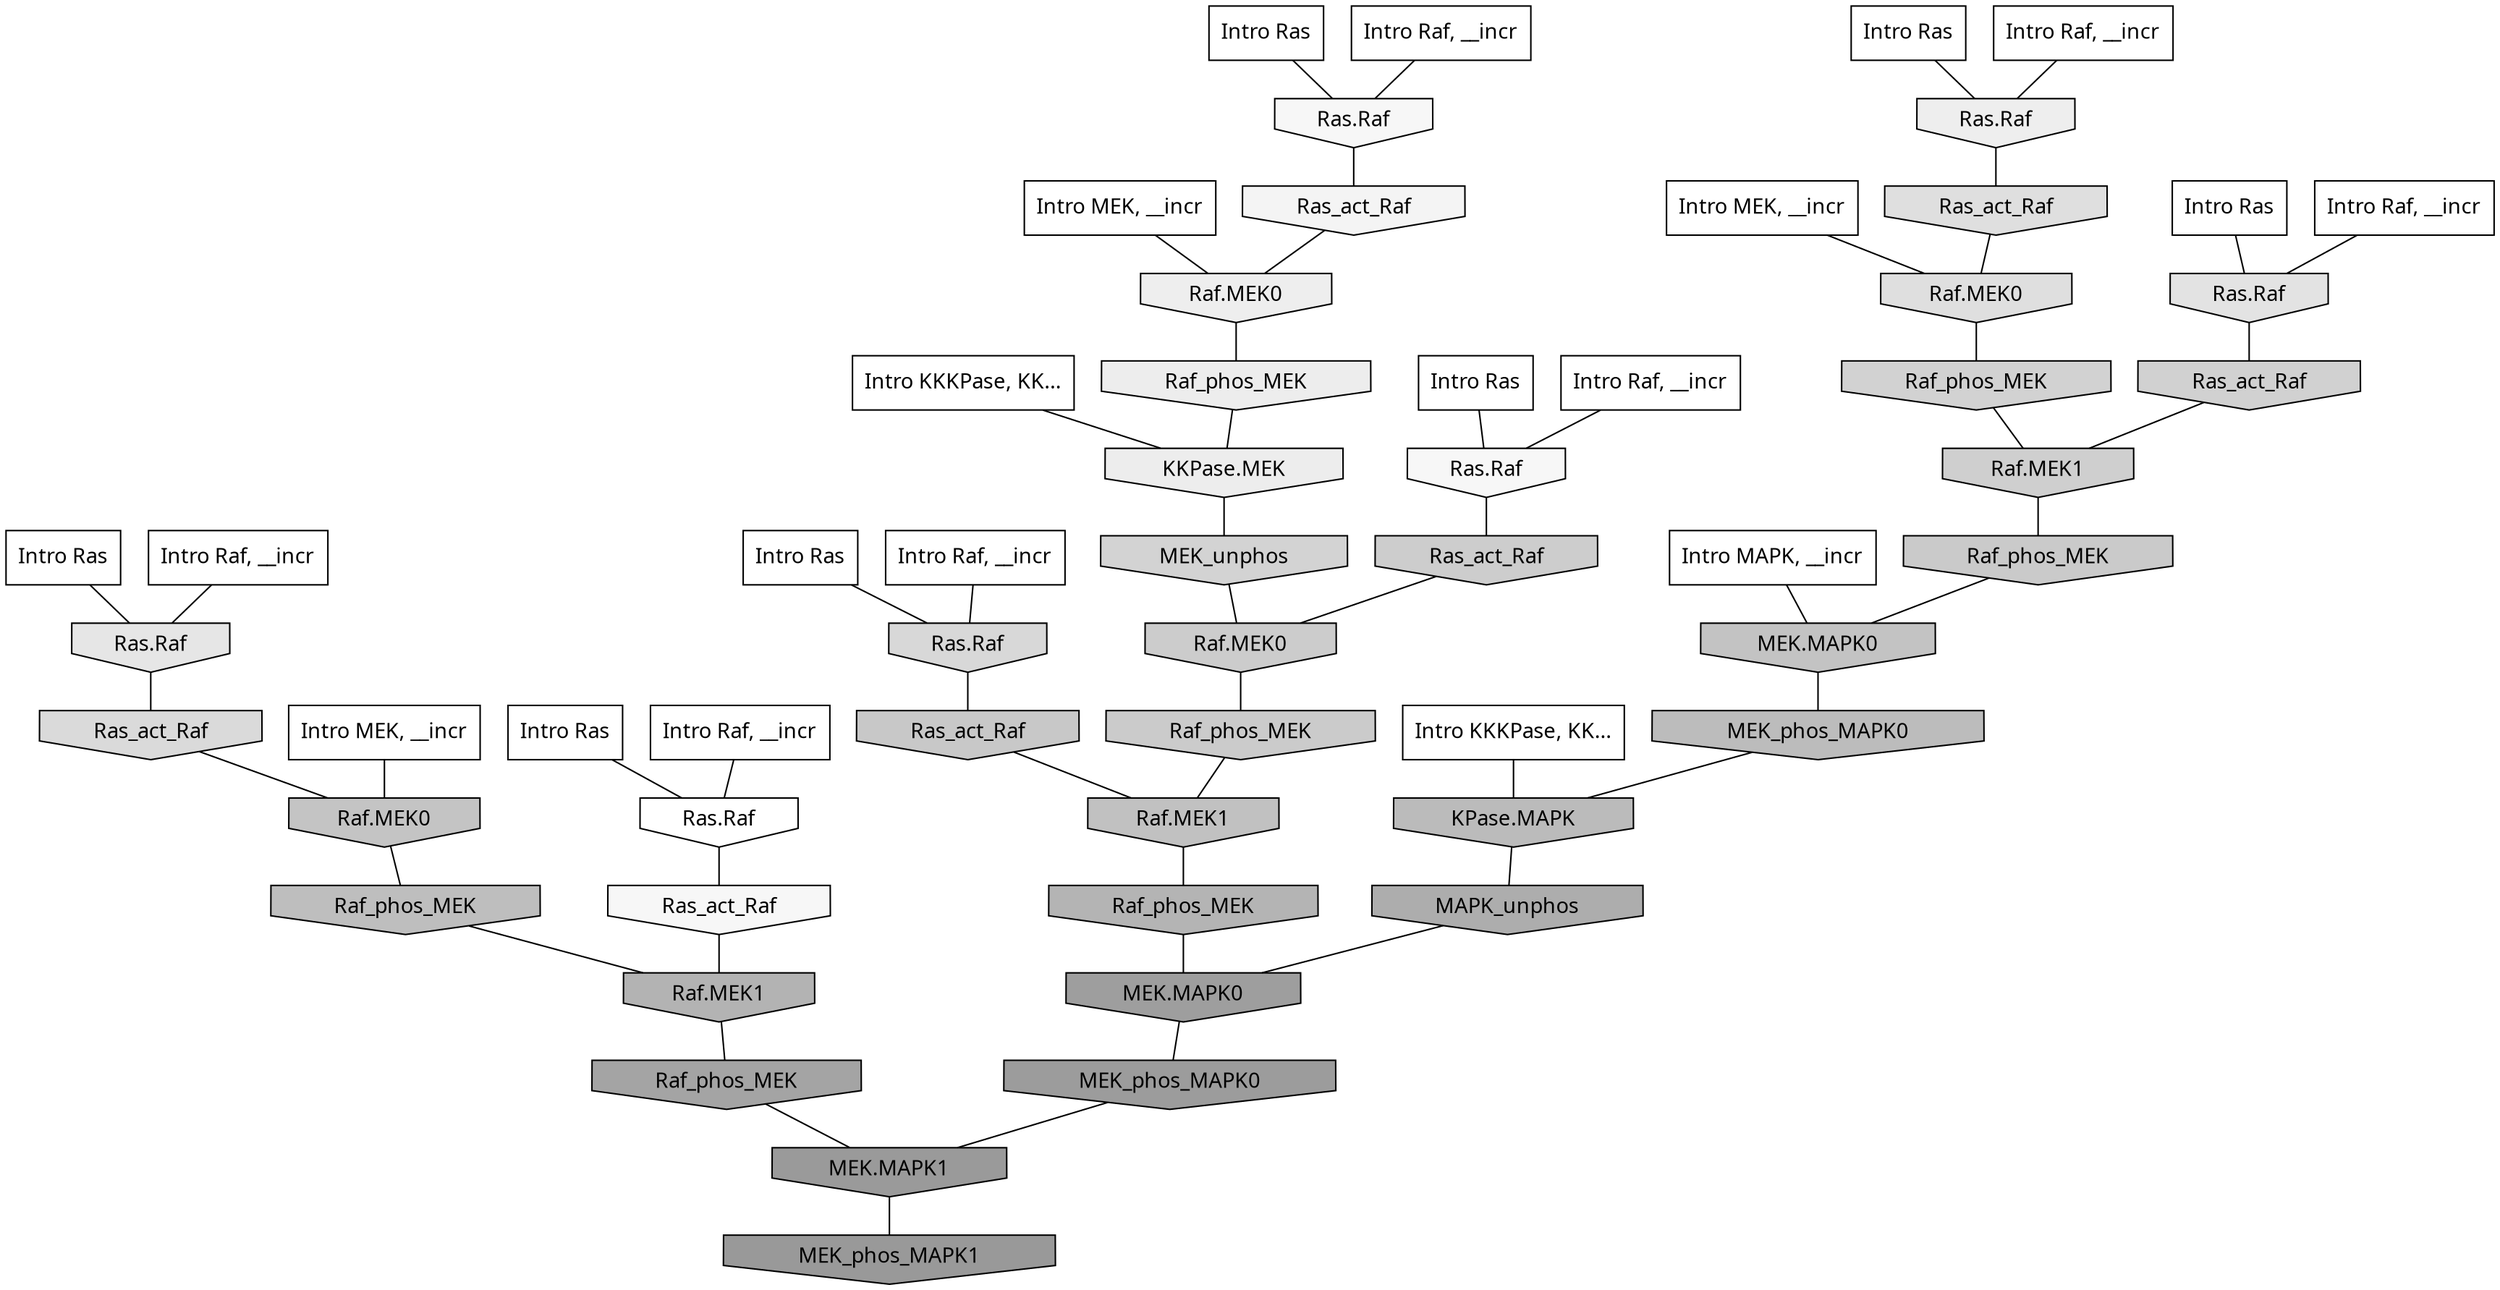 digraph G{
  rankdir="TB";
  ranksep=0.30;
  node [fontname="CMU Serif"];
  edge [fontname="CMU Serif"];
  
  15 [label="Intro Ras", shape=rectangle, style=filled, fillcolor="0.000 0.000 1.000"]
  
  16 [label="Intro Ras", shape=rectangle, style=filled, fillcolor="0.000 0.000 1.000"]
  
  28 [label="Intro Ras", shape=rectangle, style=filled, fillcolor="0.000 0.000 1.000"]
  
  36 [label="Intro Ras", shape=rectangle, style=filled, fillcolor="0.000 0.000 1.000"]
  
  46 [label="Intro Ras", shape=rectangle, style=filled, fillcolor="0.000 0.000 1.000"]
  
  64 [label="Intro Ras", shape=rectangle, style=filled, fillcolor="0.000 0.000 1.000"]
  
  71 [label="Intro Ras", shape=rectangle, style=filled, fillcolor="0.000 0.000 1.000"]
  
  141 [label="Intro Raf, __incr", shape=rectangle, style=filled, fillcolor="0.000 0.000 1.000"]
  
  171 [label="Intro Raf, __incr", shape=rectangle, style=filled, fillcolor="0.000 0.000 1.000"]
  
  310 [label="Intro Raf, __incr", shape=rectangle, style=filled, fillcolor="0.000 0.000 1.000"]
  
  315 [label="Intro Raf, __incr", shape=rectangle, style=filled, fillcolor="0.000 0.000 1.000"]
  
  735 [label="Intro Raf, __incr", shape=rectangle, style=filled, fillcolor="0.000 0.000 1.000"]
  
  798 [label="Intro Raf, __incr", shape=rectangle, style=filled, fillcolor="0.000 0.000 1.000"]
  
  1070 [label="Intro Raf, __incr", shape=rectangle, style=filled, fillcolor="0.000 0.000 1.000"]
  
  1282 [label="Intro MEK, __incr", shape=rectangle, style=filled, fillcolor="0.000 0.000 1.000"]
  
  1489 [label="Intro MEK, __incr", shape=rectangle, style=filled, fillcolor="0.000 0.000 1.000"]
  
  1771 [label="Intro MEK, __incr", shape=rectangle, style=filled, fillcolor="0.000 0.000 1.000"]
  
  2949 [label="Intro MAPK, __incr", shape=rectangle, style=filled, fillcolor="0.000 0.000 1.000"]
  
  3119 [label="Intro KKKPase, KK...", shape=rectangle, style=filled, fillcolor="0.000 0.000 1.000"]
  
  3180 [label="Intro KKKPase, KK...", shape=rectangle, style=filled, fillcolor="0.000 0.000 1.000"]
  
  3251 [label="Ras.Raf", shape=invhouse, style=filled, fillcolor="0.000 0.000 1.000"]
  
  3511 [label="Ras.Raf", shape=invhouse, style=filled, fillcolor="0.000 0.000 0.967"]
  
  3519 [label="Ras_act_Raf", shape=invhouse, style=filled, fillcolor="0.000 0.000 0.967"]
  
  3530 [label="Ras.Raf", shape=invhouse, style=filled, fillcolor="0.000 0.000 0.966"]
  
  3631 [label="Ras_act_Raf", shape=invhouse, style=filled, fillcolor="0.000 0.000 0.955"]
  
  3908 [label="Ras.Raf", shape=invhouse, style=filled, fillcolor="0.000 0.000 0.932"]
  
  3917 [label="Raf.MEK0", shape=invhouse, style=filled, fillcolor="0.000 0.000 0.931"]
  
  3995 [label="Raf_phos_MEK", shape=invhouse, style=filled, fillcolor="0.000 0.000 0.928"]
  
  4016 [label="KKPase.MEK", shape=invhouse, style=filled, fillcolor="0.000 0.000 0.927"]
  
  4353 [label="Ras.Raf", shape=invhouse, style=filled, fillcolor="0.000 0.000 0.902"]
  
  4538 [label="Ras.Raf", shape=invhouse, style=filled, fillcolor="0.000 0.000 0.890"]
  
  4836 [label="Ras_act_Raf", shape=invhouse, style=filled, fillcolor="0.000 0.000 0.873"]
  
  4839 [label="Raf.MEK0", shape=invhouse, style=filled, fillcolor="0.000 0.000 0.873"]
  
  5147 [label="Ras_act_Raf", shape=invhouse, style=filled, fillcolor="0.000 0.000 0.853"]
  
  5297 [label="Ras.Raf", shape=invhouse, style=filled, fillcolor="0.000 0.000 0.846"]
  
  5630 [label="MEK_unphos", shape=invhouse, style=filled, fillcolor="0.000 0.000 0.826"]
  
  5690 [label="Raf_phos_MEK", shape=invhouse, style=filled, fillcolor="0.000 0.000 0.822"]
  
  5773 [label="Ras_act_Raf", shape=invhouse, style=filled, fillcolor="0.000 0.000 0.819"]
  
  5935 [label="Raf.MEK1", shape=invhouse, style=filled, fillcolor="0.000 0.000 0.811"]
  
  6119 [label="Ras_act_Raf", shape=invhouse, style=filled, fillcolor="0.000 0.000 0.801"]
  
  6163 [label="Raf.MEK0", shape=invhouse, style=filled, fillcolor="0.000 0.000 0.799"]
  
  6263 [label="Raf_phos_MEK", shape=invhouse, style=filled, fillcolor="0.000 0.000 0.795"]
  
  6363 [label="Raf_phos_MEK", shape=invhouse, style=filled, fillcolor="0.000 0.000 0.790"]
  
  6512 [label="Ras_act_Raf", shape=invhouse, style=filled, fillcolor="0.000 0.000 0.785"]
  
  6996 [label="Raf.MEK0", shape=invhouse, style=filled, fillcolor="0.000 0.000 0.767"]
  
  7084 [label="MEK.MAPK0", shape=invhouse, style=filled, fillcolor="0.000 0.000 0.764"]
  
  7393 [label="Raf.MEK1", shape=invhouse, style=filled, fillcolor="0.000 0.000 0.754"]
  
  7705 [label="Raf_phos_MEK", shape=invhouse, style=filled, fillcolor="0.000 0.000 0.745"]
  
  7998 [label="MEK_phos_MAPK0", shape=invhouse, style=filled, fillcolor="0.000 0.000 0.735"]
  
  8048 [label="KPase.MAPK", shape=invhouse, style=filled, fillcolor="0.000 0.000 0.734"]
  
  9056 [label="Raf_phos_MEK", shape=invhouse, style=filled, fillcolor="0.000 0.000 0.704"]
  
  9265 [label="Raf.MEK1", shape=invhouse, style=filled, fillcolor="0.000 0.000 0.700"]
  
  10301 [label="MAPK_unphos", shape=invhouse, style=filled, fillcolor="0.000 0.000 0.677"]
  
  12196 [label="Raf_phos_MEK", shape=invhouse, style=filled, fillcolor="0.000 0.000 0.642"]
  
  13652 [label="MEK.MAPK0", shape=invhouse, style=filled, fillcolor="0.000 0.000 0.619"]
  
  14324 [label="MEK_phos_MAPK0", shape=invhouse, style=filled, fillcolor="0.000 0.000 0.611"]
  
  14762 [label="MEK.MAPK1", shape=invhouse, style=filled, fillcolor="0.000 0.000 0.605"]
  
  15107 [label="MEK_phos_MAPK1", shape=invhouse, style=filled, fillcolor="0.000 0.000 0.600"]
  
  
  14762 -> 15107 [dir=none, color="0.000 0.000 0.000"] 
  14324 -> 14762 [dir=none, color="0.000 0.000 0.000"] 
  13652 -> 14324 [dir=none, color="0.000 0.000 0.000"] 
  12196 -> 14762 [dir=none, color="0.000 0.000 0.000"] 
  10301 -> 13652 [dir=none, color="0.000 0.000 0.000"] 
  9265 -> 12196 [dir=none, color="0.000 0.000 0.000"] 
  9056 -> 13652 [dir=none, color="0.000 0.000 0.000"] 
  8048 -> 10301 [dir=none, color="0.000 0.000 0.000"] 
  7998 -> 8048 [dir=none, color="0.000 0.000 0.000"] 
  7705 -> 9265 [dir=none, color="0.000 0.000 0.000"] 
  7393 -> 9056 [dir=none, color="0.000 0.000 0.000"] 
  7084 -> 7998 [dir=none, color="0.000 0.000 0.000"] 
  6996 -> 7705 [dir=none, color="0.000 0.000 0.000"] 
  6512 -> 7393 [dir=none, color="0.000 0.000 0.000"] 
  6363 -> 7084 [dir=none, color="0.000 0.000 0.000"] 
  6263 -> 7393 [dir=none, color="0.000 0.000 0.000"] 
  6163 -> 6263 [dir=none, color="0.000 0.000 0.000"] 
  6119 -> 6163 [dir=none, color="0.000 0.000 0.000"] 
  5935 -> 6363 [dir=none, color="0.000 0.000 0.000"] 
  5773 -> 5935 [dir=none, color="0.000 0.000 0.000"] 
  5690 -> 5935 [dir=none, color="0.000 0.000 0.000"] 
  5630 -> 6163 [dir=none, color="0.000 0.000 0.000"] 
  5297 -> 6512 [dir=none, color="0.000 0.000 0.000"] 
  5147 -> 6996 [dir=none, color="0.000 0.000 0.000"] 
  4839 -> 5690 [dir=none, color="0.000 0.000 0.000"] 
  4836 -> 4839 [dir=none, color="0.000 0.000 0.000"] 
  4538 -> 5773 [dir=none, color="0.000 0.000 0.000"] 
  4353 -> 5147 [dir=none, color="0.000 0.000 0.000"] 
  4016 -> 5630 [dir=none, color="0.000 0.000 0.000"] 
  3995 -> 4016 [dir=none, color="0.000 0.000 0.000"] 
  3917 -> 3995 [dir=none, color="0.000 0.000 0.000"] 
  3908 -> 4836 [dir=none, color="0.000 0.000 0.000"] 
  3631 -> 3917 [dir=none, color="0.000 0.000 0.000"] 
  3530 -> 6119 [dir=none, color="0.000 0.000 0.000"] 
  3519 -> 9265 [dir=none, color="0.000 0.000 0.000"] 
  3511 -> 3631 [dir=none, color="0.000 0.000 0.000"] 
  3251 -> 3519 [dir=none, color="0.000 0.000 0.000"] 
  3180 -> 4016 [dir=none, color="0.000 0.000 0.000"] 
  3119 -> 8048 [dir=none, color="0.000 0.000 0.000"] 
  2949 -> 7084 [dir=none, color="0.000 0.000 0.000"] 
  1771 -> 3917 [dir=none, color="0.000 0.000 0.000"] 
  1489 -> 6996 [dir=none, color="0.000 0.000 0.000"] 
  1282 -> 4839 [dir=none, color="0.000 0.000 0.000"] 
  1070 -> 4538 [dir=none, color="0.000 0.000 0.000"] 
  798 -> 5297 [dir=none, color="0.000 0.000 0.000"] 
  735 -> 3908 [dir=none, color="0.000 0.000 0.000"] 
  315 -> 3511 [dir=none, color="0.000 0.000 0.000"] 
  310 -> 4353 [dir=none, color="0.000 0.000 0.000"] 
  171 -> 3530 [dir=none, color="0.000 0.000 0.000"] 
  141 -> 3251 [dir=none, color="0.000 0.000 0.000"] 
  71 -> 3908 [dir=none, color="0.000 0.000 0.000"] 
  64 -> 4538 [dir=none, color="0.000 0.000 0.000"] 
  46 -> 3251 [dir=none, color="0.000 0.000 0.000"] 
  36 -> 4353 [dir=none, color="0.000 0.000 0.000"] 
  28 -> 3511 [dir=none, color="0.000 0.000 0.000"] 
  16 -> 3530 [dir=none, color="0.000 0.000 0.000"] 
  15 -> 5297 [dir=none, color="0.000 0.000 0.000"] 
  
  }
